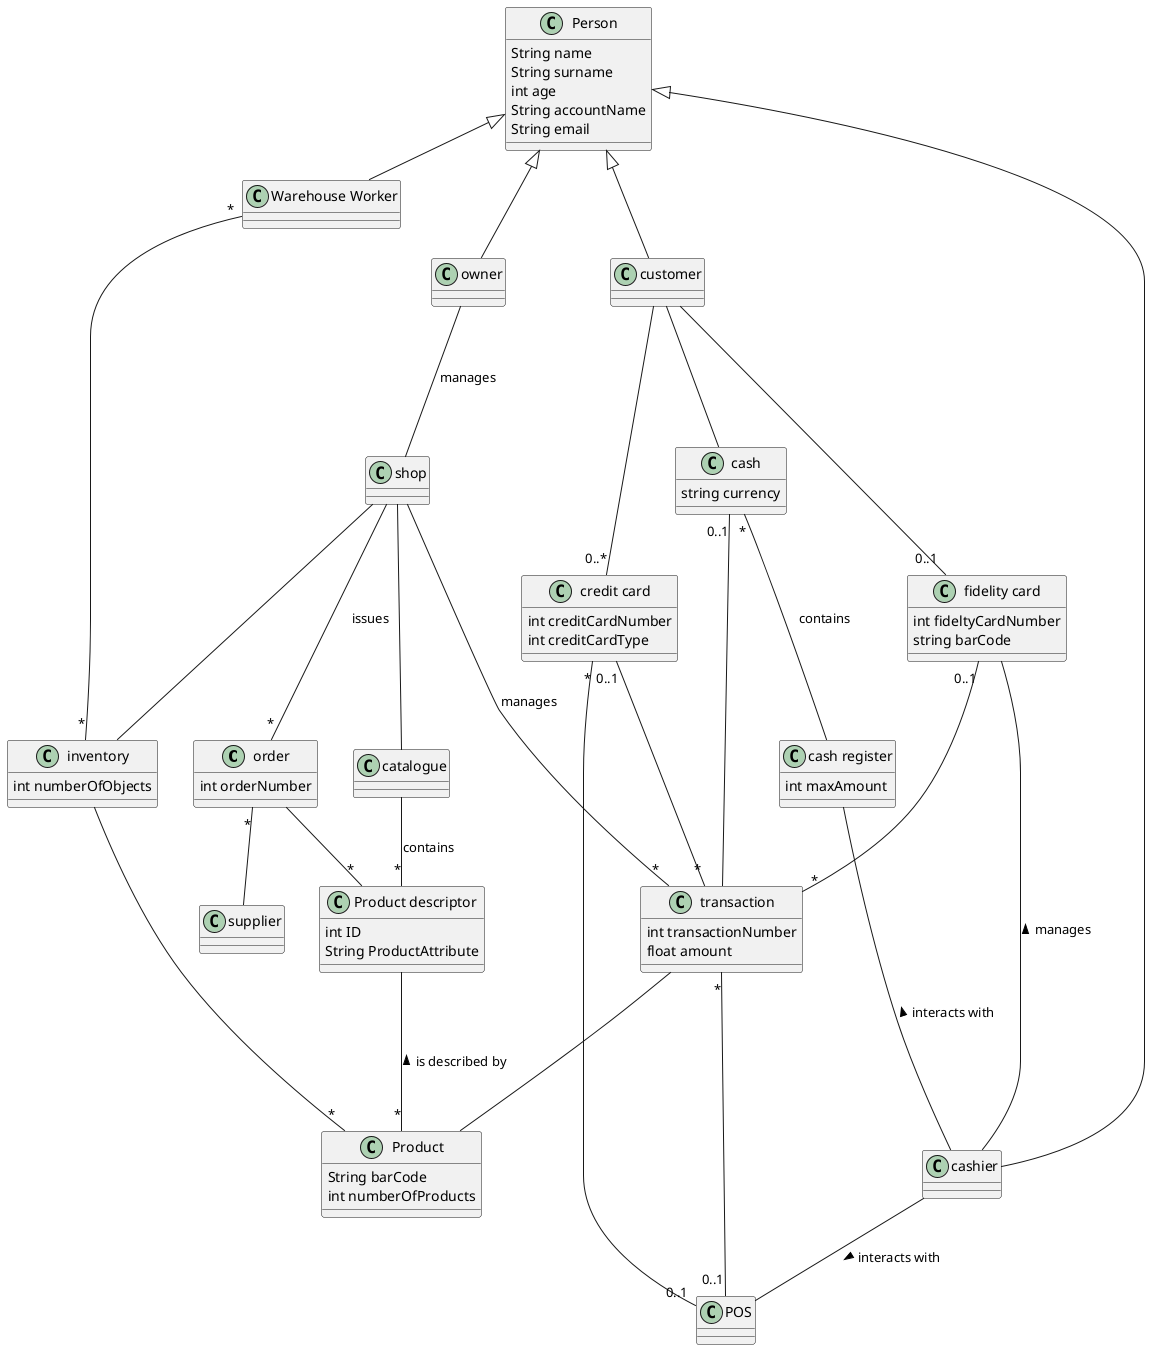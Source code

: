 @startuml
class order {
    int orderNumber
}

class supplier {
}

class catalogue {
}

class shop {
}

class Person {
    String name
    String surname
    int age
    String accountName
    String email
}

class owner {
}

class "Warehouse Worker" {
}

class cashier {
}

class customer {
}

class Product {
    String barCode
    int numberOfProducts
}

class "Product descriptor" {
    int ID
    String ProductAttribute
}

class "cash register" {
    int maxAmount
}

class inventory {
    int numberOfObjects
}

class transaction {
    int transactionNumber
    float amount
}

class "credit card" {
    int creditCardNumber
    int creditCardType
}

class cash {
    string currency
}

class "fidelity card" {
    int fideltyCardNumber
    string barCode
}

class POS {
}

shop --- inventory
shop --- catalogue
shop --- "*" order : issues
shop ---- "*" transaction : "manages"
shop ---up owner : manages 



catalogue -- "*" "Product descriptor" : contains

order "*" -- supplier
order -- "*" "Product descriptor"

Person <|-- owner
Person <|-- cashier
Person <|- "Warehouse Worker"
Person <|-- customer


customer --- "0..1" "fidelity card"
customer --- cash
customer --- "0..*" "credit card"

transaction ---up "0..1" cash
transaction "*" ---up "0..1" "credit card"
transaction "*" ---up "0..1" "fidelity card"

cash "*" --- "cash register" : contains

Product "*" ---up "Product descriptor" : is described by >
Product ---up transaction
Product "*" ---up inventory

"cash register" ---- cashier : < interacts with
"fidelity card" --- cashier : < manages

"Warehouse Worker" "*" -- "*" inventory

POS --up cashier : < interacts with
POS "0..1" --left "*" "credit card"
POS "0..1" --up "*" transaction 
@enduml